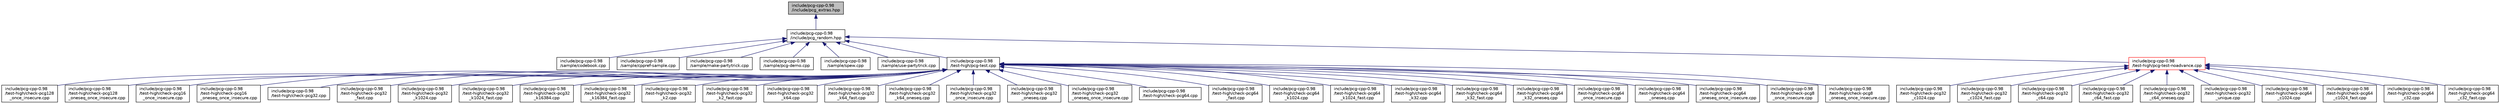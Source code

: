 digraph "include/pcg-cpp-0.98/include/pcg_extras.hpp"
{
 // LATEX_PDF_SIZE
  edge [fontname="Helvetica",fontsize="10",labelfontname="Helvetica",labelfontsize="10"];
  node [fontname="Helvetica",fontsize="10",shape=record];
  Node1 [label="include/pcg-cpp-0.98\l/include/pcg_extras.hpp",height=0.2,width=0.4,color="black", fillcolor="grey75", style="filled", fontcolor="black",tooltip=" "];
  Node1 -> Node2 [dir="back",color="midnightblue",fontsize="10",style="solid",fontname="Helvetica"];
  Node2 [label="include/pcg-cpp-0.98\l/include/pcg_random.hpp",height=0.2,width=0.4,color="black", fillcolor="white", style="filled",URL="$pcg__random_8hpp.html",tooltip=" "];
  Node2 -> Node3 [dir="back",color="midnightblue",fontsize="10",style="solid",fontname="Helvetica"];
  Node3 [label="include/pcg-cpp-0.98\l/sample/codebook.cpp",height=0.2,width=0.4,color="black", fillcolor="white", style="filled",URL="$codebook_8cpp.html",tooltip=" "];
  Node2 -> Node4 [dir="back",color="midnightblue",fontsize="10",style="solid",fontname="Helvetica"];
  Node4 [label="include/pcg-cpp-0.98\l/sample/cppref-sample.cpp",height=0.2,width=0.4,color="black", fillcolor="white", style="filled",URL="$cppref-sample_8cpp.html",tooltip=" "];
  Node2 -> Node5 [dir="back",color="midnightblue",fontsize="10",style="solid",fontname="Helvetica"];
  Node5 [label="include/pcg-cpp-0.98\l/sample/make-partytrick.cpp",height=0.2,width=0.4,color="black", fillcolor="white", style="filled",URL="$make-partytrick_8cpp.html",tooltip=" "];
  Node2 -> Node6 [dir="back",color="midnightblue",fontsize="10",style="solid",fontname="Helvetica"];
  Node6 [label="include/pcg-cpp-0.98\l/sample/pcg-demo.cpp",height=0.2,width=0.4,color="black", fillcolor="white", style="filled",URL="$pcg-demo_8cpp.html",tooltip=" "];
  Node2 -> Node7 [dir="back",color="midnightblue",fontsize="10",style="solid",fontname="Helvetica"];
  Node7 [label="include/pcg-cpp-0.98\l/sample/spew.cpp",height=0.2,width=0.4,color="black", fillcolor="white", style="filled",URL="$spew_8cpp.html",tooltip=" "];
  Node2 -> Node8 [dir="back",color="midnightblue",fontsize="10",style="solid",fontname="Helvetica"];
  Node8 [label="include/pcg-cpp-0.98\l/sample/use-partytrick.cpp",height=0.2,width=0.4,color="black", fillcolor="white", style="filled",URL="$use-partytrick_8cpp.html",tooltip=" "];
  Node2 -> Node9 [dir="back",color="midnightblue",fontsize="10",style="solid",fontname="Helvetica"];
  Node9 [label="include/pcg-cpp-0.98\l/test-high/pcg-test.cpp",height=0.2,width=0.4,color="black", fillcolor="white", style="filled",URL="$pcg-test_8cpp.html",tooltip=" "];
  Node9 -> Node10 [dir="back",color="midnightblue",fontsize="10",style="solid",fontname="Helvetica"];
  Node10 [label="include/pcg-cpp-0.98\l/test-high/check-pcg128\l_once_insecure.cpp",height=0.2,width=0.4,color="black", fillcolor="white", style="filled",URL="$check-pcg128__once__insecure_8cpp.html",tooltip=" "];
  Node9 -> Node11 [dir="back",color="midnightblue",fontsize="10",style="solid",fontname="Helvetica"];
  Node11 [label="include/pcg-cpp-0.98\l/test-high/check-pcg128\l_oneseq_once_insecure.cpp",height=0.2,width=0.4,color="black", fillcolor="white", style="filled",URL="$check-pcg128__oneseq__once__insecure_8cpp.html",tooltip=" "];
  Node9 -> Node12 [dir="back",color="midnightblue",fontsize="10",style="solid",fontname="Helvetica"];
  Node12 [label="include/pcg-cpp-0.98\l/test-high/check-pcg16\l_once_insecure.cpp",height=0.2,width=0.4,color="black", fillcolor="white", style="filled",URL="$check-pcg16__once__insecure_8cpp.html",tooltip=" "];
  Node9 -> Node13 [dir="back",color="midnightblue",fontsize="10",style="solid",fontname="Helvetica"];
  Node13 [label="include/pcg-cpp-0.98\l/test-high/check-pcg16\l_oneseq_once_insecure.cpp",height=0.2,width=0.4,color="black", fillcolor="white", style="filled",URL="$check-pcg16__oneseq__once__insecure_8cpp.html",tooltip=" "];
  Node9 -> Node14 [dir="back",color="midnightblue",fontsize="10",style="solid",fontname="Helvetica"];
  Node14 [label="include/pcg-cpp-0.98\l/test-high/check-pcg32.cpp",height=0.2,width=0.4,color="black", fillcolor="white", style="filled",URL="$check-pcg32_8cpp.html",tooltip=" "];
  Node9 -> Node15 [dir="back",color="midnightblue",fontsize="10",style="solid",fontname="Helvetica"];
  Node15 [label="include/pcg-cpp-0.98\l/test-high/check-pcg32\l_fast.cpp",height=0.2,width=0.4,color="black", fillcolor="white", style="filled",URL="$check-pcg32__fast_8cpp.html",tooltip=" "];
  Node9 -> Node16 [dir="back",color="midnightblue",fontsize="10",style="solid",fontname="Helvetica"];
  Node16 [label="include/pcg-cpp-0.98\l/test-high/check-pcg32\l_k1024.cpp",height=0.2,width=0.4,color="black", fillcolor="white", style="filled",URL="$check-pcg32__k1024_8cpp.html",tooltip=" "];
  Node9 -> Node17 [dir="back",color="midnightblue",fontsize="10",style="solid",fontname="Helvetica"];
  Node17 [label="include/pcg-cpp-0.98\l/test-high/check-pcg32\l_k1024_fast.cpp",height=0.2,width=0.4,color="black", fillcolor="white", style="filled",URL="$check-pcg32__k1024__fast_8cpp.html",tooltip=" "];
  Node9 -> Node18 [dir="back",color="midnightblue",fontsize="10",style="solid",fontname="Helvetica"];
  Node18 [label="include/pcg-cpp-0.98\l/test-high/check-pcg32\l_k16384.cpp",height=0.2,width=0.4,color="black", fillcolor="white", style="filled",URL="$check-pcg32__k16384_8cpp.html",tooltip=" "];
  Node9 -> Node19 [dir="back",color="midnightblue",fontsize="10",style="solid",fontname="Helvetica"];
  Node19 [label="include/pcg-cpp-0.98\l/test-high/check-pcg32\l_k16384_fast.cpp",height=0.2,width=0.4,color="black", fillcolor="white", style="filled",URL="$check-pcg32__k16384__fast_8cpp.html",tooltip=" "];
  Node9 -> Node20 [dir="back",color="midnightblue",fontsize="10",style="solid",fontname="Helvetica"];
  Node20 [label="include/pcg-cpp-0.98\l/test-high/check-pcg32\l_k2.cpp",height=0.2,width=0.4,color="black", fillcolor="white", style="filled",URL="$check-pcg32__k2_8cpp.html",tooltip=" "];
  Node9 -> Node21 [dir="back",color="midnightblue",fontsize="10",style="solid",fontname="Helvetica"];
  Node21 [label="include/pcg-cpp-0.98\l/test-high/check-pcg32\l_k2_fast.cpp",height=0.2,width=0.4,color="black", fillcolor="white", style="filled",URL="$check-pcg32__k2__fast_8cpp.html",tooltip=" "];
  Node9 -> Node22 [dir="back",color="midnightblue",fontsize="10",style="solid",fontname="Helvetica"];
  Node22 [label="include/pcg-cpp-0.98\l/test-high/check-pcg32\l_k64.cpp",height=0.2,width=0.4,color="black", fillcolor="white", style="filled",URL="$check-pcg32__k64_8cpp.html",tooltip=" "];
  Node9 -> Node23 [dir="back",color="midnightblue",fontsize="10",style="solid",fontname="Helvetica"];
  Node23 [label="include/pcg-cpp-0.98\l/test-high/check-pcg32\l_k64_fast.cpp",height=0.2,width=0.4,color="black", fillcolor="white", style="filled",URL="$check-pcg32__k64__fast_8cpp.html",tooltip=" "];
  Node9 -> Node24 [dir="back",color="midnightblue",fontsize="10",style="solid",fontname="Helvetica"];
  Node24 [label="include/pcg-cpp-0.98\l/test-high/check-pcg32\l_k64_oneseq.cpp",height=0.2,width=0.4,color="black", fillcolor="white", style="filled",URL="$check-pcg32__k64__oneseq_8cpp.html",tooltip=" "];
  Node9 -> Node25 [dir="back",color="midnightblue",fontsize="10",style="solid",fontname="Helvetica"];
  Node25 [label="include/pcg-cpp-0.98\l/test-high/check-pcg32\l_once_insecure.cpp",height=0.2,width=0.4,color="black", fillcolor="white", style="filled",URL="$check-pcg32__once__insecure_8cpp.html",tooltip=" "];
  Node9 -> Node26 [dir="back",color="midnightblue",fontsize="10",style="solid",fontname="Helvetica"];
  Node26 [label="include/pcg-cpp-0.98\l/test-high/check-pcg32\l_oneseq.cpp",height=0.2,width=0.4,color="black", fillcolor="white", style="filled",URL="$check-pcg32__oneseq_8cpp.html",tooltip=" "];
  Node9 -> Node27 [dir="back",color="midnightblue",fontsize="10",style="solid",fontname="Helvetica"];
  Node27 [label="include/pcg-cpp-0.98\l/test-high/check-pcg32\l_oneseq_once_insecure.cpp",height=0.2,width=0.4,color="black", fillcolor="white", style="filled",URL="$check-pcg32__oneseq__once__insecure_8cpp.html",tooltip=" "];
  Node9 -> Node28 [dir="back",color="midnightblue",fontsize="10",style="solid",fontname="Helvetica"];
  Node28 [label="include/pcg-cpp-0.98\l/test-high/check-pcg64.cpp",height=0.2,width=0.4,color="black", fillcolor="white", style="filled",URL="$check-pcg64_8cpp.html",tooltip=" "];
  Node9 -> Node29 [dir="back",color="midnightblue",fontsize="10",style="solid",fontname="Helvetica"];
  Node29 [label="include/pcg-cpp-0.98\l/test-high/check-pcg64\l_fast.cpp",height=0.2,width=0.4,color="black", fillcolor="white", style="filled",URL="$check-pcg64__fast_8cpp.html",tooltip=" "];
  Node9 -> Node30 [dir="back",color="midnightblue",fontsize="10",style="solid",fontname="Helvetica"];
  Node30 [label="include/pcg-cpp-0.98\l/test-high/check-pcg64\l_k1024.cpp",height=0.2,width=0.4,color="black", fillcolor="white", style="filled",URL="$check-pcg64__k1024_8cpp.html",tooltip=" "];
  Node9 -> Node31 [dir="back",color="midnightblue",fontsize="10",style="solid",fontname="Helvetica"];
  Node31 [label="include/pcg-cpp-0.98\l/test-high/check-pcg64\l_k1024_fast.cpp",height=0.2,width=0.4,color="black", fillcolor="white", style="filled",URL="$check-pcg64__k1024__fast_8cpp.html",tooltip=" "];
  Node9 -> Node32 [dir="back",color="midnightblue",fontsize="10",style="solid",fontname="Helvetica"];
  Node32 [label="include/pcg-cpp-0.98\l/test-high/check-pcg64\l_k32.cpp",height=0.2,width=0.4,color="black", fillcolor="white", style="filled",URL="$check-pcg64__k32_8cpp.html",tooltip=" "];
  Node9 -> Node33 [dir="back",color="midnightblue",fontsize="10",style="solid",fontname="Helvetica"];
  Node33 [label="include/pcg-cpp-0.98\l/test-high/check-pcg64\l_k32_fast.cpp",height=0.2,width=0.4,color="black", fillcolor="white", style="filled",URL="$check-pcg64__k32__fast_8cpp.html",tooltip=" "];
  Node9 -> Node34 [dir="back",color="midnightblue",fontsize="10",style="solid",fontname="Helvetica"];
  Node34 [label="include/pcg-cpp-0.98\l/test-high/check-pcg64\l_k32_oneseq.cpp",height=0.2,width=0.4,color="black", fillcolor="white", style="filled",URL="$check-pcg64__k32__oneseq_8cpp.html",tooltip=" "];
  Node9 -> Node35 [dir="back",color="midnightblue",fontsize="10",style="solid",fontname="Helvetica"];
  Node35 [label="include/pcg-cpp-0.98\l/test-high/check-pcg64\l_once_insecure.cpp",height=0.2,width=0.4,color="black", fillcolor="white", style="filled",URL="$check-pcg64__once__insecure_8cpp.html",tooltip=" "];
  Node9 -> Node36 [dir="back",color="midnightblue",fontsize="10",style="solid",fontname="Helvetica"];
  Node36 [label="include/pcg-cpp-0.98\l/test-high/check-pcg64\l_oneseq.cpp",height=0.2,width=0.4,color="black", fillcolor="white", style="filled",URL="$check-pcg64__oneseq_8cpp.html",tooltip=" "];
  Node9 -> Node37 [dir="back",color="midnightblue",fontsize="10",style="solid",fontname="Helvetica"];
  Node37 [label="include/pcg-cpp-0.98\l/test-high/check-pcg64\l_oneseq_once_insecure.cpp",height=0.2,width=0.4,color="black", fillcolor="white", style="filled",URL="$check-pcg64__oneseq__once__insecure_8cpp.html",tooltip=" "];
  Node9 -> Node38 [dir="back",color="midnightblue",fontsize="10",style="solid",fontname="Helvetica"];
  Node38 [label="include/pcg-cpp-0.98\l/test-high/check-pcg8\l_once_insecure.cpp",height=0.2,width=0.4,color="black", fillcolor="white", style="filled",URL="$check-pcg8__once__insecure_8cpp.html",tooltip=" "];
  Node9 -> Node39 [dir="back",color="midnightblue",fontsize="10",style="solid",fontname="Helvetica"];
  Node39 [label="include/pcg-cpp-0.98\l/test-high/check-pcg8\l_oneseq_once_insecure.cpp",height=0.2,width=0.4,color="black", fillcolor="white", style="filled",URL="$check-pcg8__oneseq__once__insecure_8cpp.html",tooltip=" "];
  Node2 -> Node40 [dir="back",color="midnightblue",fontsize="10",style="solid",fontname="Helvetica"];
  Node40 [label="include/pcg-cpp-0.98\l/test-high/pcg-test-noadvance.cpp",height=0.2,width=0.4,color="red", fillcolor="white", style="filled",URL="$pcg-test-noadvance_8cpp.html",tooltip=" "];
  Node40 -> Node41 [dir="back",color="midnightblue",fontsize="10",style="solid",fontname="Helvetica"];
  Node41 [label="include/pcg-cpp-0.98\l/test-high/check-pcg32\l_c1024.cpp",height=0.2,width=0.4,color="black", fillcolor="white", style="filled",URL="$check-pcg32__c1024_8cpp.html",tooltip=" "];
  Node40 -> Node42 [dir="back",color="midnightblue",fontsize="10",style="solid",fontname="Helvetica"];
  Node42 [label="include/pcg-cpp-0.98\l/test-high/check-pcg32\l_c1024_fast.cpp",height=0.2,width=0.4,color="black", fillcolor="white", style="filled",URL="$check-pcg32__c1024__fast_8cpp.html",tooltip=" "];
  Node40 -> Node43 [dir="back",color="midnightblue",fontsize="10",style="solid",fontname="Helvetica"];
  Node43 [label="include/pcg-cpp-0.98\l/test-high/check-pcg32\l_c64.cpp",height=0.2,width=0.4,color="black", fillcolor="white", style="filled",URL="$check-pcg32__c64_8cpp.html",tooltip=" "];
  Node40 -> Node44 [dir="back",color="midnightblue",fontsize="10",style="solid",fontname="Helvetica"];
  Node44 [label="include/pcg-cpp-0.98\l/test-high/check-pcg32\l_c64_fast.cpp",height=0.2,width=0.4,color="black", fillcolor="white", style="filled",URL="$check-pcg32__c64__fast_8cpp.html",tooltip=" "];
  Node40 -> Node45 [dir="back",color="midnightblue",fontsize="10",style="solid",fontname="Helvetica"];
  Node45 [label="include/pcg-cpp-0.98\l/test-high/check-pcg32\l_c64_oneseq.cpp",height=0.2,width=0.4,color="black", fillcolor="white", style="filled",URL="$check-pcg32__c64__oneseq_8cpp.html",tooltip=" "];
  Node40 -> Node46 [dir="back",color="midnightblue",fontsize="10",style="solid",fontname="Helvetica"];
  Node46 [label="include/pcg-cpp-0.98\l/test-high/check-pcg32\l_unique.cpp",height=0.2,width=0.4,color="black", fillcolor="white", style="filled",URL="$check-pcg32__unique_8cpp.html",tooltip=" "];
  Node40 -> Node47 [dir="back",color="midnightblue",fontsize="10",style="solid",fontname="Helvetica"];
  Node47 [label="include/pcg-cpp-0.98\l/test-high/check-pcg64\l_c1024.cpp",height=0.2,width=0.4,color="black", fillcolor="white", style="filled",URL="$check-pcg64__c1024_8cpp.html",tooltip=" "];
  Node40 -> Node48 [dir="back",color="midnightblue",fontsize="10",style="solid",fontname="Helvetica"];
  Node48 [label="include/pcg-cpp-0.98\l/test-high/check-pcg64\l_c1024_fast.cpp",height=0.2,width=0.4,color="black", fillcolor="white", style="filled",URL="$check-pcg64__c1024__fast_8cpp.html",tooltip=" "];
  Node40 -> Node49 [dir="back",color="midnightblue",fontsize="10",style="solid",fontname="Helvetica"];
  Node49 [label="include/pcg-cpp-0.98\l/test-high/check-pcg64\l_c32.cpp",height=0.2,width=0.4,color="black", fillcolor="white", style="filled",URL="$check-pcg64__c32_8cpp.html",tooltip=" "];
  Node40 -> Node50 [dir="back",color="midnightblue",fontsize="10",style="solid",fontname="Helvetica"];
  Node50 [label="include/pcg-cpp-0.98\l/test-high/check-pcg64\l_c32_fast.cpp",height=0.2,width=0.4,color="black", fillcolor="white", style="filled",URL="$check-pcg64__c32__fast_8cpp.html",tooltip=" "];
}
